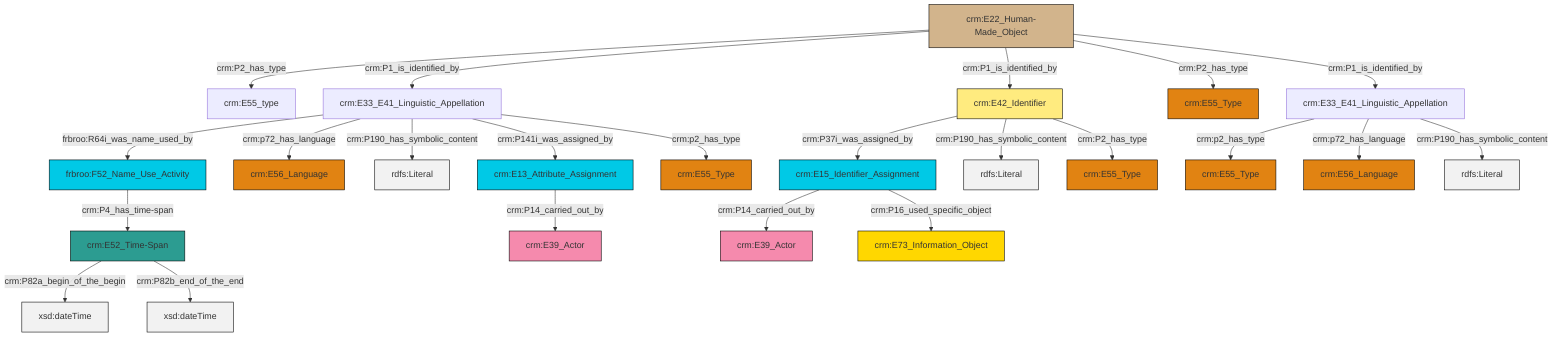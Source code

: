 graph TD
classDef Literal fill:#f2f2f2,stroke:#000000;
classDef CRM_Entity fill:#FFFFFF,stroke:#000000;
classDef Temporal_Entity fill:#00C9E6, stroke:#000000;
classDef Type fill:#E18312, stroke:#000000;
classDef Time-Span fill:#2C9C91, stroke:#000000;
classDef Appellation fill:#FFEB7F, stroke:#000000;
classDef Place fill:#008836, stroke:#000000;
classDef Persistent_Item fill:#B266B2, stroke:#000000;
classDef Conceptual_Object fill:#FFD700, stroke:#000000;
classDef Physical_Thing fill:#D2B48C, stroke:#000000;
classDef Actor fill:#f58aad, stroke:#000000;
classDef PC_Classes fill:#4ce600, stroke:#000000;
classDef Multi fill:#cccccc,stroke:#000000;

0["crm:E33_E41_Linguistic_Appellation"]:::Default -->|crm:p2_has_type| 1["crm:E55_Type"]:::Type
4["crm:E22_Human-Made_Object"]:::Physical_Thing -->|crm:P2_has_type| 5["crm:E55_type"]:::Default
9["crm:E33_E41_Linguistic_Appellation"]:::Default -->|frbroo:R64i_was_name_used_by| 10["frbroo:F52_Name_Use_Activity"]:::Temporal_Entity
9["crm:E33_E41_Linguistic_Appellation"]:::Default -->|crm:p72_has_language| 11["crm:E56_Language"]:::Type
9["crm:E33_E41_Linguistic_Appellation"]:::Default -->|crm:P190_has_symbolic_content| 15[rdfs:Literal]:::Literal
9["crm:E33_E41_Linguistic_Appellation"]:::Default -->|crm:P141i_was_assigned_by| 2["crm:E13_Attribute_Assignment"]:::Temporal_Entity
18["crm:E42_Identifier"]:::Appellation -->|crm:P37i_was_assigned_by| 19["crm:E15_Identifier_Assignment"]:::Temporal_Entity
10["frbroo:F52_Name_Use_Activity"]:::Temporal_Entity -->|crm:P4_has_time-span| 20["crm:E52_Time-Span"]:::Time-Span
20["crm:E52_Time-Span"]:::Time-Span -->|crm:P82a_begin_of_the_begin| 21[xsd:dateTime]:::Literal
18["crm:E42_Identifier"]:::Appellation -->|crm:P190_has_symbolic_content| 22[rdfs:Literal]:::Literal
0["crm:E33_E41_Linguistic_Appellation"]:::Default -->|crm:p72_has_language| 16["crm:E56_Language"]:::Type
4["crm:E22_Human-Made_Object"]:::Physical_Thing -->|crm:P1_is_identified_by| 9["crm:E33_E41_Linguistic_Appellation"]:::Default
4["crm:E22_Human-Made_Object"]:::Physical_Thing -->|crm:P1_is_identified_by| 18["crm:E42_Identifier"]:::Appellation
4["crm:E22_Human-Made_Object"]:::Physical_Thing -->|crm:P2_has_type| 25["crm:E55_Type"]:::Type
18["crm:E42_Identifier"]:::Appellation -->|crm:P2_has_type| 23["crm:E55_Type"]:::Type
20["crm:E52_Time-Span"]:::Time-Span -->|crm:P82b_end_of_the_end| 26[xsd:dateTime]:::Literal
9["crm:E33_E41_Linguistic_Appellation"]:::Default -->|crm:p2_has_type| 13["crm:E55_Type"]:::Type
0["crm:E33_E41_Linguistic_Appellation"]:::Default -->|crm:P190_has_symbolic_content| 32[rdfs:Literal]:::Literal
19["crm:E15_Identifier_Assignment"]:::Temporal_Entity -->|crm:P14_carried_out_by| 35["crm:E39_Actor"]:::Actor
19["crm:E15_Identifier_Assignment"]:::Temporal_Entity -->|crm:P16_used_specific_object| 6["crm:E73_Information_Object"]:::Conceptual_Object
2["crm:E13_Attribute_Assignment"]:::Temporal_Entity -->|crm:P14_carried_out_by| 36["crm:E39_Actor"]:::Actor
4["crm:E22_Human-Made_Object"]:::Physical_Thing -->|crm:P1_is_identified_by| 0["crm:E33_E41_Linguistic_Appellation"]:::Default
